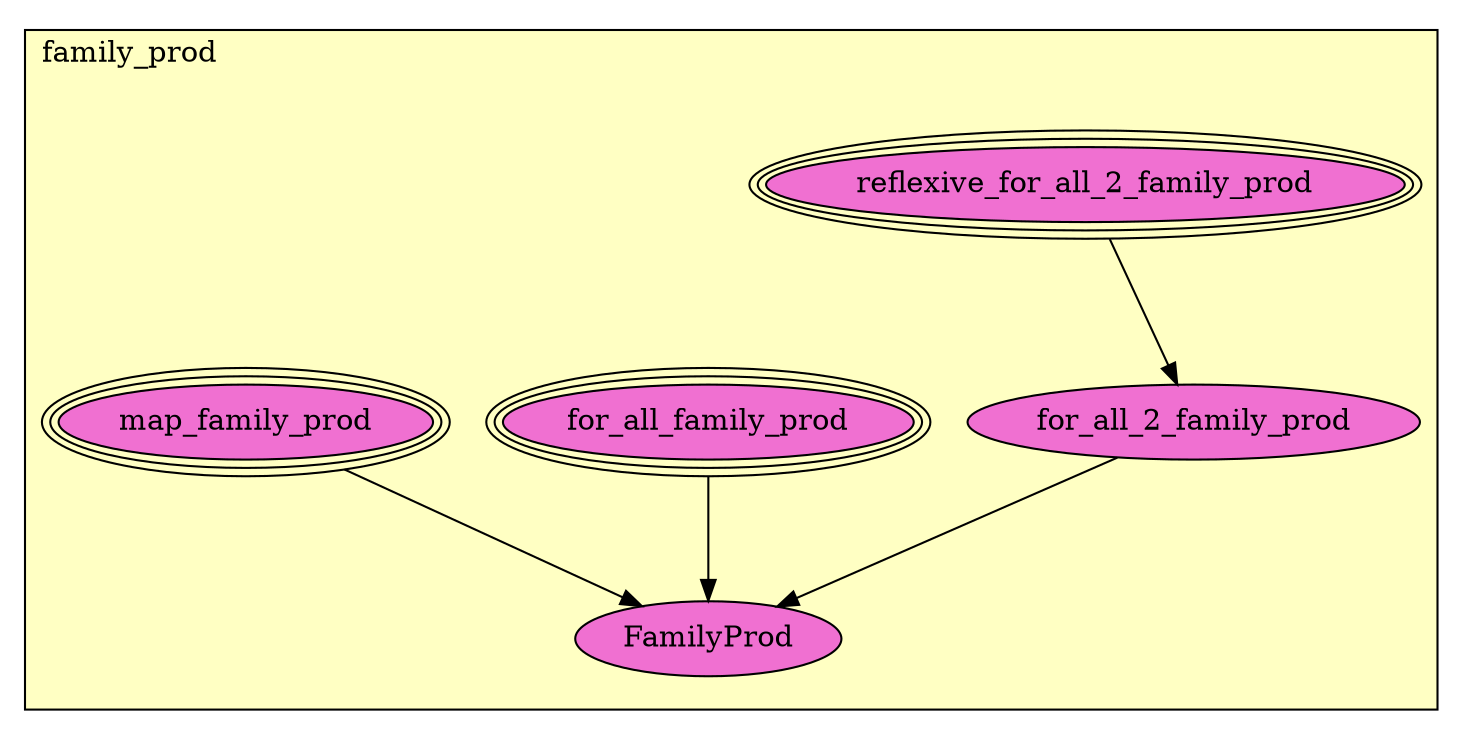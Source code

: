 digraph HoTT_Classes_implementations_family_prod {
  graph [ratio=0.5]
  node [style=filled]
family_prod_reflexive_for_all_2_family_prod [label="reflexive_for_all_2_family_prod", URL=<family_prod.html#reflexive_for_all_2_family_prod>, peripheries=3, fillcolor="#F070D1"] ;
family_prod_for_all_2_family_prod [label="for_all_2_family_prod", URL=<family_prod.html#for_all_2_family_prod>, fillcolor="#F070D1"] ;
family_prod_for_all_family_prod [label="for_all_family_prod", URL=<family_prod.html#for_all_family_prod>, peripheries=3, fillcolor="#F070D1"] ;
family_prod_map_family_prod [label="map_family_prod", URL=<family_prod.html#map_family_prod>, peripheries=3, fillcolor="#F070D1"] ;
family_prod_FamilyProd [label="FamilyProd", URL=<family_prod.html#FamilyProd>, fillcolor="#F070D1"] ;
  family_prod_reflexive_for_all_2_family_prod -> family_prod_for_all_2_family_prod [] ;
  family_prod_for_all_2_family_prod -> family_prod_FamilyProd [] ;
  family_prod_for_all_family_prod -> family_prod_FamilyProd [] ;
  family_prod_map_family_prod -> family_prod_FamilyProd [] ;
subgraph cluster_family_prod { label="family_prod"; fillcolor="#FFFFC3"; labeljust=l; style=filled 
family_prod_FamilyProd; family_prod_map_family_prod; family_prod_for_all_family_prod; family_prod_for_all_2_family_prod; family_prod_reflexive_for_all_2_family_prod; };
} /* END */
